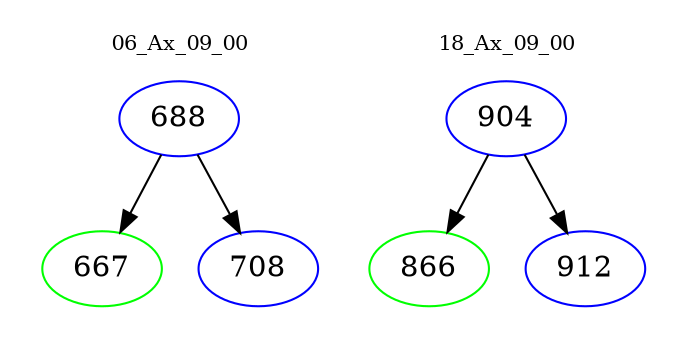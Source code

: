 digraph{
subgraph cluster_0 {
color = white
label = "06_Ax_09_00";
fontsize=10;
T0_688 [label="688", color="blue"]
T0_688 -> T0_667 [color="black"]
T0_667 [label="667", color="green"]
T0_688 -> T0_708 [color="black"]
T0_708 [label="708", color="blue"]
}
subgraph cluster_1 {
color = white
label = "18_Ax_09_00";
fontsize=10;
T1_904 [label="904", color="blue"]
T1_904 -> T1_866 [color="black"]
T1_866 [label="866", color="green"]
T1_904 -> T1_912 [color="black"]
T1_912 [label="912", color="blue"]
}
}
